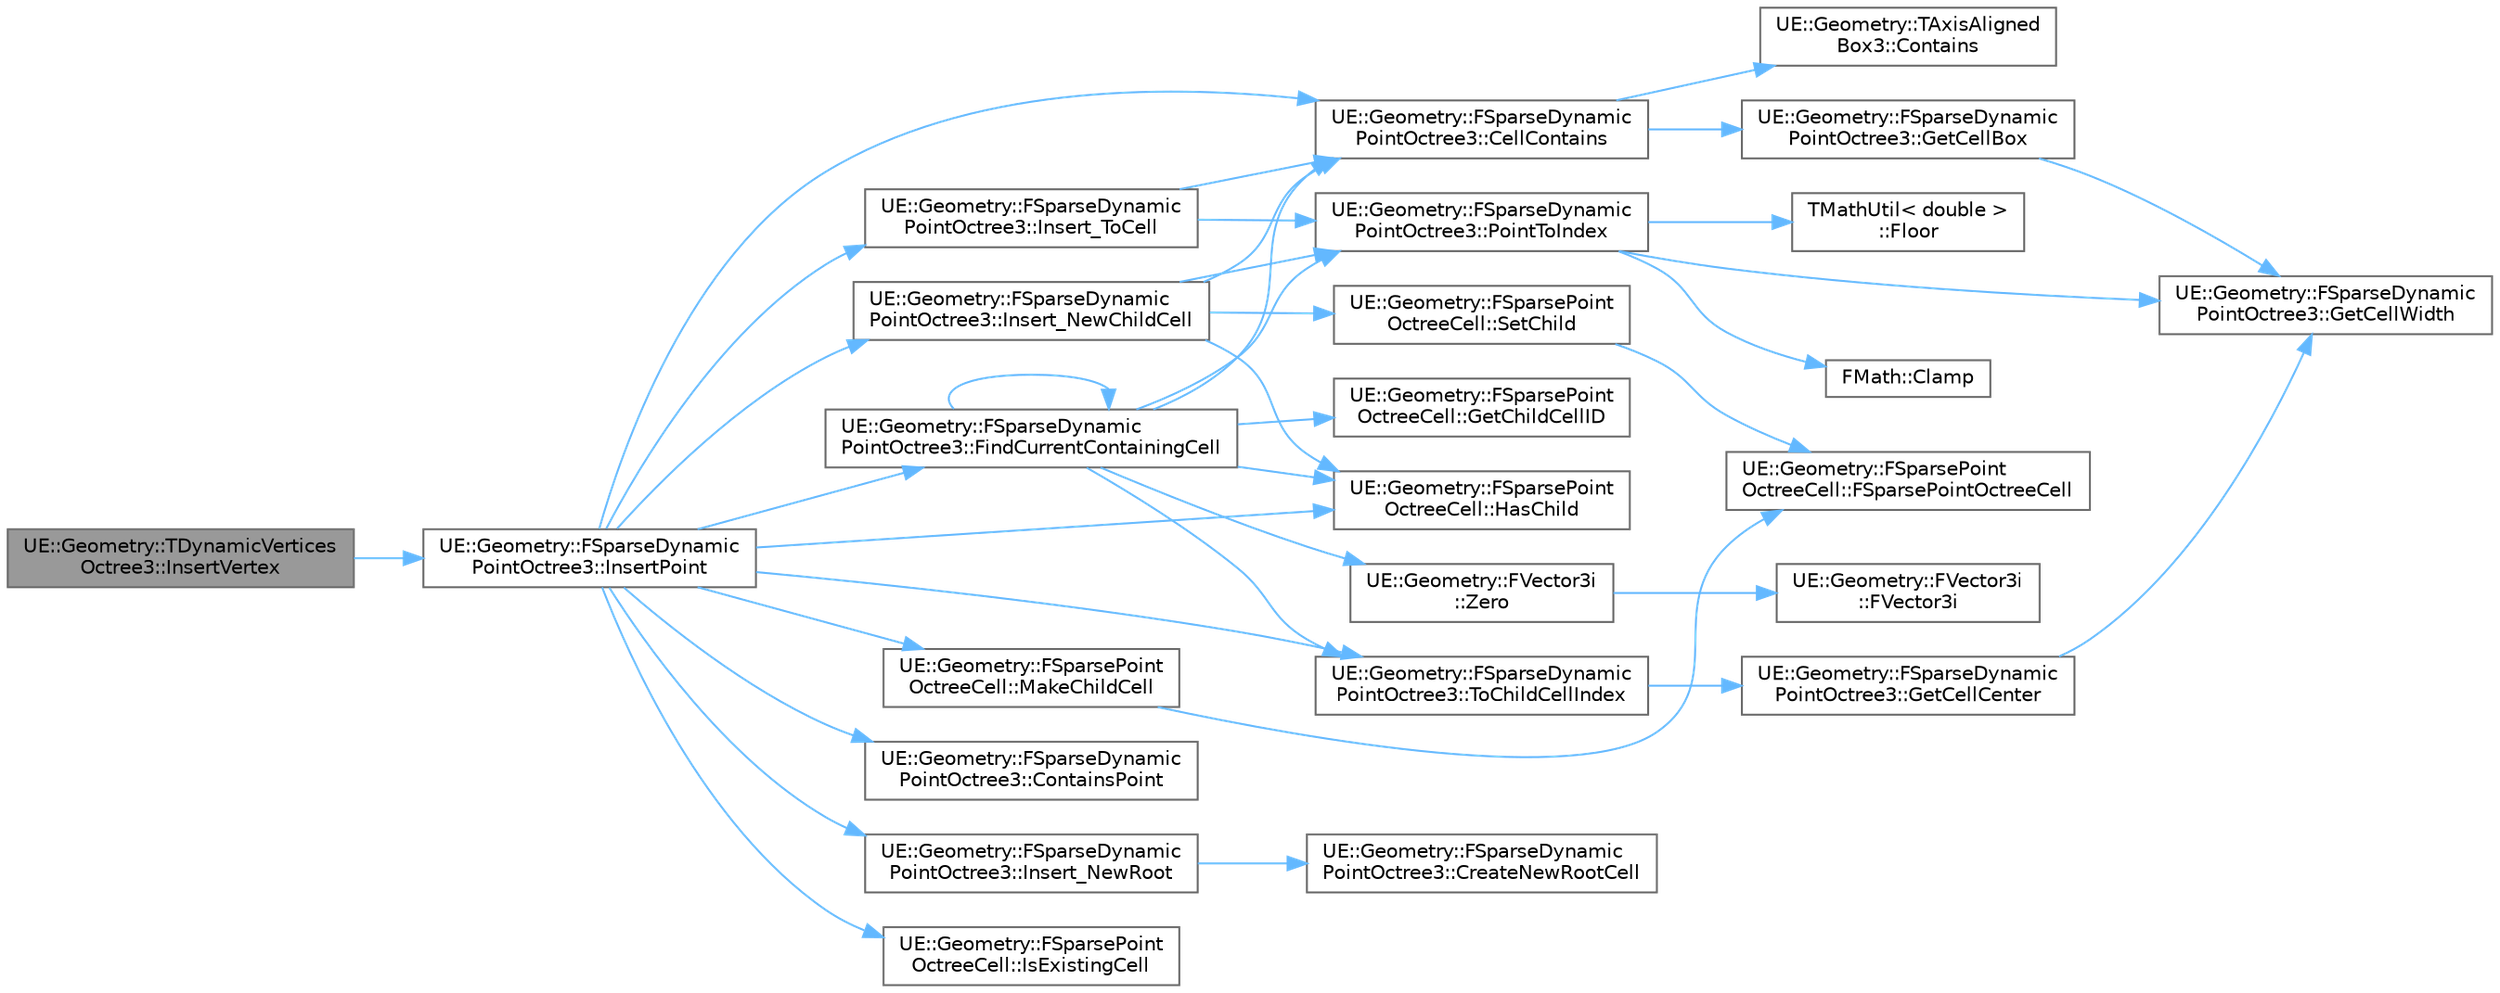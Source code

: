 digraph "UE::Geometry::TDynamicVerticesOctree3::InsertVertex"
{
 // INTERACTIVE_SVG=YES
 // LATEX_PDF_SIZE
  bgcolor="transparent";
  edge [fontname=Helvetica,fontsize=10,labelfontname=Helvetica,labelfontsize=10];
  node [fontname=Helvetica,fontsize=10,shape=box,height=0.2,width=0.4];
  rankdir="LR";
  Node1 [id="Node000001",label="UE::Geometry::TDynamicVertices\lOctree3::InsertVertex",height=0.2,width=0.4,color="gray40", fillcolor="grey60", style="filled", fontcolor="black",tooltip="Insert a triangle into the tree."];
  Node1 -> Node2 [id="edge1_Node000001_Node000002",color="steelblue1",style="solid",tooltip=" "];
  Node2 [id="Node000002",label="UE::Geometry::FSparseDynamic\lPointOctree3::InsertPoint",height=0.2,width=0.4,color="grey40", fillcolor="white", style="filled",URL="$d4/dcf/classUE_1_1Geometry_1_1FSparseDynamicPointOctree3.html#a80fda33e160b654ff67d0374167224c8",tooltip="Insert PointID into the Octree at maximum depth."];
  Node2 -> Node3 [id="edge2_Node000002_Node000003",color="steelblue1",style="solid",tooltip=" "];
  Node3 [id="Node000003",label="UE::Geometry::FSparseDynamic\lPointOctree3::CellContains",height=0.2,width=0.4,color="grey40", fillcolor="white", style="filled",URL="$d4/dcf/classUE_1_1Geometry_1_1FSparseDynamicPointOctree3.html#afa9e2c76ae69796569dd277e778566c6",tooltip=" "];
  Node3 -> Node4 [id="edge3_Node000003_Node000004",color="steelblue1",style="solid",tooltip=" "];
  Node4 [id="Node000004",label="UE::Geometry::TAxisAligned\lBox3::Contains",height=0.2,width=0.4,color="grey40", fillcolor="white", style="filled",URL="$d2/d63/structUE_1_1Geometry_1_1TAxisAlignedBox3.html#a4a731c19d2049bcd5ebbaec1bdce1580",tooltip=" "];
  Node3 -> Node5 [id="edge4_Node000003_Node000005",color="steelblue1",style="solid",tooltip=" "];
  Node5 [id="Node000005",label="UE::Geometry::FSparseDynamic\lPointOctree3::GetCellBox",height=0.2,width=0.4,color="grey40", fillcolor="white", style="filled",URL="$d4/dcf/classUE_1_1Geometry_1_1FSparseDynamicPointOctree3.html#a210cc0dbbafad7648afdb8349aa88faf",tooltip=" "];
  Node5 -> Node6 [id="edge5_Node000005_Node000006",color="steelblue1",style="solid",tooltip=" "];
  Node6 [id="Node000006",label="UE::Geometry::FSparseDynamic\lPointOctree3::GetCellWidth",height=0.2,width=0.4,color="grey40", fillcolor="white", style="filled",URL="$d4/dcf/classUE_1_1Geometry_1_1FSparseDynamicPointOctree3.html#a42c26217e9254e8332c2b3373e71d80a",tooltip=" "];
  Node2 -> Node7 [id="edge6_Node000002_Node000007",color="steelblue1",style="solid",tooltip=" "];
  Node7 [id="Node000007",label="UE::Geometry::FSparseDynamic\lPointOctree3::ContainsPoint",height=0.2,width=0.4,color="grey40", fillcolor="white", style="filled",URL="$d4/dcf/classUE_1_1Geometry_1_1FSparseDynamicPointOctree3.html#a9f9842169c21eb3e0260d68dd5e19196",tooltip="Test if an Point is stored in the tree."];
  Node2 -> Node8 [id="edge7_Node000002_Node000008",color="steelblue1",style="solid",tooltip=" "];
  Node8 [id="Node000008",label="UE::Geometry::FSparseDynamic\lPointOctree3::FindCurrentContainingCell",height=0.2,width=0.4,color="grey40", fillcolor="white", style="filled",URL="$d4/dcf/classUE_1_1Geometry_1_1FSparseDynamicPointOctree3.html#a03e1a999637447be886437135741aa88",tooltip=" "];
  Node8 -> Node3 [id="edge8_Node000008_Node000003",color="steelblue1",style="solid",tooltip=" "];
  Node8 -> Node8 [id="edge9_Node000008_Node000008",color="steelblue1",style="solid",tooltip=" "];
  Node8 -> Node9 [id="edge10_Node000008_Node000009",color="steelblue1",style="solid",tooltip=" "];
  Node9 [id="Node000009",label="UE::Geometry::FSparsePoint\lOctreeCell::GetChildCellID",height=0.2,width=0.4,color="grey40", fillcolor="white", style="filled",URL="$d0/d12/structUE_1_1Geometry_1_1FSparsePointOctreeCell.html#afc3e8a50840bc28145591795c3f89fe1",tooltip=" "];
  Node8 -> Node10 [id="edge11_Node000008_Node000010",color="steelblue1",style="solid",tooltip=" "];
  Node10 [id="Node000010",label="UE::Geometry::FSparsePoint\lOctreeCell::HasChild",height=0.2,width=0.4,color="grey40", fillcolor="white", style="filled",URL="$d0/d12/structUE_1_1Geometry_1_1FSparsePointOctreeCell.html#a0e8549869563075f638ce6b804f5a8b0",tooltip=" "];
  Node8 -> Node11 [id="edge12_Node000008_Node000011",color="steelblue1",style="solid",tooltip=" "];
  Node11 [id="Node000011",label="UE::Geometry::FSparseDynamic\lPointOctree3::PointToIndex",height=0.2,width=0.4,color="grey40", fillcolor="white", style="filled",URL="$d4/dcf/classUE_1_1Geometry_1_1FSparseDynamicPointOctree3.html#af354b0e32f0a6cdf466c314544fe1671",tooltip=" "];
  Node11 -> Node12 [id="edge13_Node000011_Node000012",color="steelblue1",style="solid",tooltip=" "];
  Node12 [id="Node000012",label="FMath::Clamp",height=0.2,width=0.4,color="grey40", fillcolor="white", style="filled",URL="$dc/d20/structFMath.html#a7dbca5929b2ea7f13304eb4c927dab6c",tooltip="Clamps X to be between Min and Max, inclusive."];
  Node11 -> Node13 [id="edge14_Node000011_Node000013",color="steelblue1",style="solid",tooltip=" "];
  Node13 [id="Node000013",label="TMathUtil\< double \>\l::Floor",height=0.2,width=0.4,color="grey40", fillcolor="white", style="filled",URL="$df/d8b/classTMathUtil.html#a5eda2debf12bf9e8d84f708c87eba421",tooltip=" "];
  Node11 -> Node6 [id="edge15_Node000011_Node000006",color="steelblue1",style="solid",tooltip=" "];
  Node8 -> Node14 [id="edge16_Node000008_Node000014",color="steelblue1",style="solid",tooltip=" "];
  Node14 [id="Node000014",label="UE::Geometry::FSparseDynamic\lPointOctree3::ToChildCellIndex",height=0.2,width=0.4,color="grey40", fillcolor="white", style="filled",URL="$d4/dcf/classUE_1_1Geometry_1_1FSparseDynamicPointOctree3.html#a7839184cc5c9badabcc6ab9072f85e6a",tooltip=" "];
  Node14 -> Node15 [id="edge17_Node000014_Node000015",color="steelblue1",style="solid",tooltip=" "];
  Node15 [id="Node000015",label="UE::Geometry::FSparseDynamic\lPointOctree3::GetCellCenter",height=0.2,width=0.4,color="grey40", fillcolor="white", style="filled",URL="$d4/dcf/classUE_1_1Geometry_1_1FSparseDynamicPointOctree3.html#a7a1fd8547f49966b5f82a5e0d2dff806",tooltip=" "];
  Node15 -> Node6 [id="edge18_Node000015_Node000006",color="steelblue1",style="solid",tooltip=" "];
  Node8 -> Node16 [id="edge19_Node000008_Node000016",color="steelblue1",style="solid",tooltip=" "];
  Node16 [id="Node000016",label="UE::Geometry::FVector3i\l::Zero",height=0.2,width=0.4,color="grey40", fillcolor="white", style="filled",URL="$db/ddd/structUE_1_1Geometry_1_1FVector3i.html#a2af569fd9d5c8cef257ddbf25d9d3c88",tooltip=" "];
  Node16 -> Node17 [id="edge20_Node000016_Node000017",color="steelblue1",style="solid",tooltip=" "];
  Node17 [id="Node000017",label="UE::Geometry::FVector3i\l::FVector3i",height=0.2,width=0.4,color="grey40", fillcolor="white", style="filled",URL="$db/ddd/structUE_1_1Geometry_1_1FVector3i.html#af25b444fe0440e36f2ee87855c24e067",tooltip=" "];
  Node2 -> Node10 [id="edge21_Node000002_Node000010",color="steelblue1",style="solid",tooltip=" "];
  Node2 -> Node18 [id="edge22_Node000002_Node000018",color="steelblue1",style="solid",tooltip=" "];
  Node18 [id="Node000018",label="UE::Geometry::FSparseDynamic\lPointOctree3::Insert_NewChildCell",height=0.2,width=0.4,color="grey40", fillcolor="white", style="filled",URL="$d4/dcf/classUE_1_1Geometry_1_1FSparseDynamicPointOctree3.html#afbfa68bdb76cfffb2959d9d2f03e8146",tooltip=" "];
  Node18 -> Node3 [id="edge23_Node000018_Node000003",color="steelblue1",style="solid",tooltip=" "];
  Node18 -> Node10 [id="edge24_Node000018_Node000010",color="steelblue1",style="solid",tooltip=" "];
  Node18 -> Node11 [id="edge25_Node000018_Node000011",color="steelblue1",style="solid",tooltip=" "];
  Node18 -> Node19 [id="edge26_Node000018_Node000019",color="steelblue1",style="solid",tooltip=" "];
  Node19 [id="Node000019",label="UE::Geometry::FSparsePoint\lOctreeCell::SetChild",height=0.2,width=0.4,color="grey40", fillcolor="white", style="filled",URL="$d0/d12/structUE_1_1Geometry_1_1FSparsePointOctreeCell.html#ab246ce297d56f11bad3b0d6c4b2826d7",tooltip=" "];
  Node19 -> Node20 [id="edge27_Node000019_Node000020",color="steelblue1",style="solid",tooltip=" "];
  Node20 [id="Node000020",label="UE::Geometry::FSparsePoint\lOctreeCell::FSparsePointOctreeCell",height=0.2,width=0.4,color="grey40", fillcolor="white", style="filled",URL="$d0/d12/structUE_1_1Geometry_1_1FSparsePointOctreeCell.html#aef5d5713b0af5184b47459d2662e4a22",tooltip=" "];
  Node2 -> Node21 [id="edge28_Node000002_Node000021",color="steelblue1",style="solid",tooltip=" "];
  Node21 [id="Node000021",label="UE::Geometry::FSparseDynamic\lPointOctree3::Insert_NewRoot",height=0.2,width=0.4,color="grey40", fillcolor="white", style="filled",URL="$d4/dcf/classUE_1_1Geometry_1_1FSparseDynamicPointOctree3.html#af9d656dbfda8d8a46c866b204a581fc2",tooltip=" "];
  Node21 -> Node22 [id="edge29_Node000021_Node000022",color="steelblue1",style="solid",tooltip=" "];
  Node22 [id="Node000022",label="UE::Geometry::FSparseDynamic\lPointOctree3::CreateNewRootCell",height=0.2,width=0.4,color="grey40", fillcolor="white", style="filled",URL="$d4/dcf/classUE_1_1Geometry_1_1FSparseDynamicPointOctree3.html#ac9854aaa8f1ff89c9c35c7751dda5562",tooltip=" "];
  Node2 -> Node23 [id="edge30_Node000002_Node000023",color="steelblue1",style="solid",tooltip=" "];
  Node23 [id="Node000023",label="UE::Geometry::FSparseDynamic\lPointOctree3::Insert_ToCell",height=0.2,width=0.4,color="grey40", fillcolor="white", style="filled",URL="$d4/dcf/classUE_1_1Geometry_1_1FSparseDynamicPointOctree3.html#accb9ba63a7ea944c824defc4d315f076",tooltip=" "];
  Node23 -> Node3 [id="edge31_Node000023_Node000003",color="steelblue1",style="solid",tooltip=" "];
  Node23 -> Node11 [id="edge32_Node000023_Node000011",color="steelblue1",style="solid",tooltip=" "];
  Node2 -> Node24 [id="edge33_Node000002_Node000024",color="steelblue1",style="solid",tooltip=" "];
  Node24 [id="Node000024",label="UE::Geometry::FSparsePoint\lOctreeCell::IsExistingCell",height=0.2,width=0.4,color="grey40", fillcolor="white", style="filled",URL="$d0/d12/structUE_1_1Geometry_1_1FSparsePointOctreeCell.html#a23dd6a52e4cd445a5db6127ff9c0cb0e",tooltip=" "];
  Node2 -> Node25 [id="edge34_Node000002_Node000025",color="steelblue1",style="solid",tooltip=" "];
  Node25 [id="Node000025",label="UE::Geometry::FSparsePoint\lOctreeCell::MakeChildCell",height=0.2,width=0.4,color="grey40", fillcolor="white", style="filled",URL="$d0/d12/structUE_1_1Geometry_1_1FSparsePointOctreeCell.html#a2304ef340db2b3d62bd6b4f0518f8205",tooltip=" "];
  Node25 -> Node20 [id="edge35_Node000025_Node000020",color="steelblue1",style="solid",tooltip=" "];
  Node2 -> Node14 [id="edge36_Node000002_Node000014",color="steelblue1",style="solid",tooltip=" "];
}
